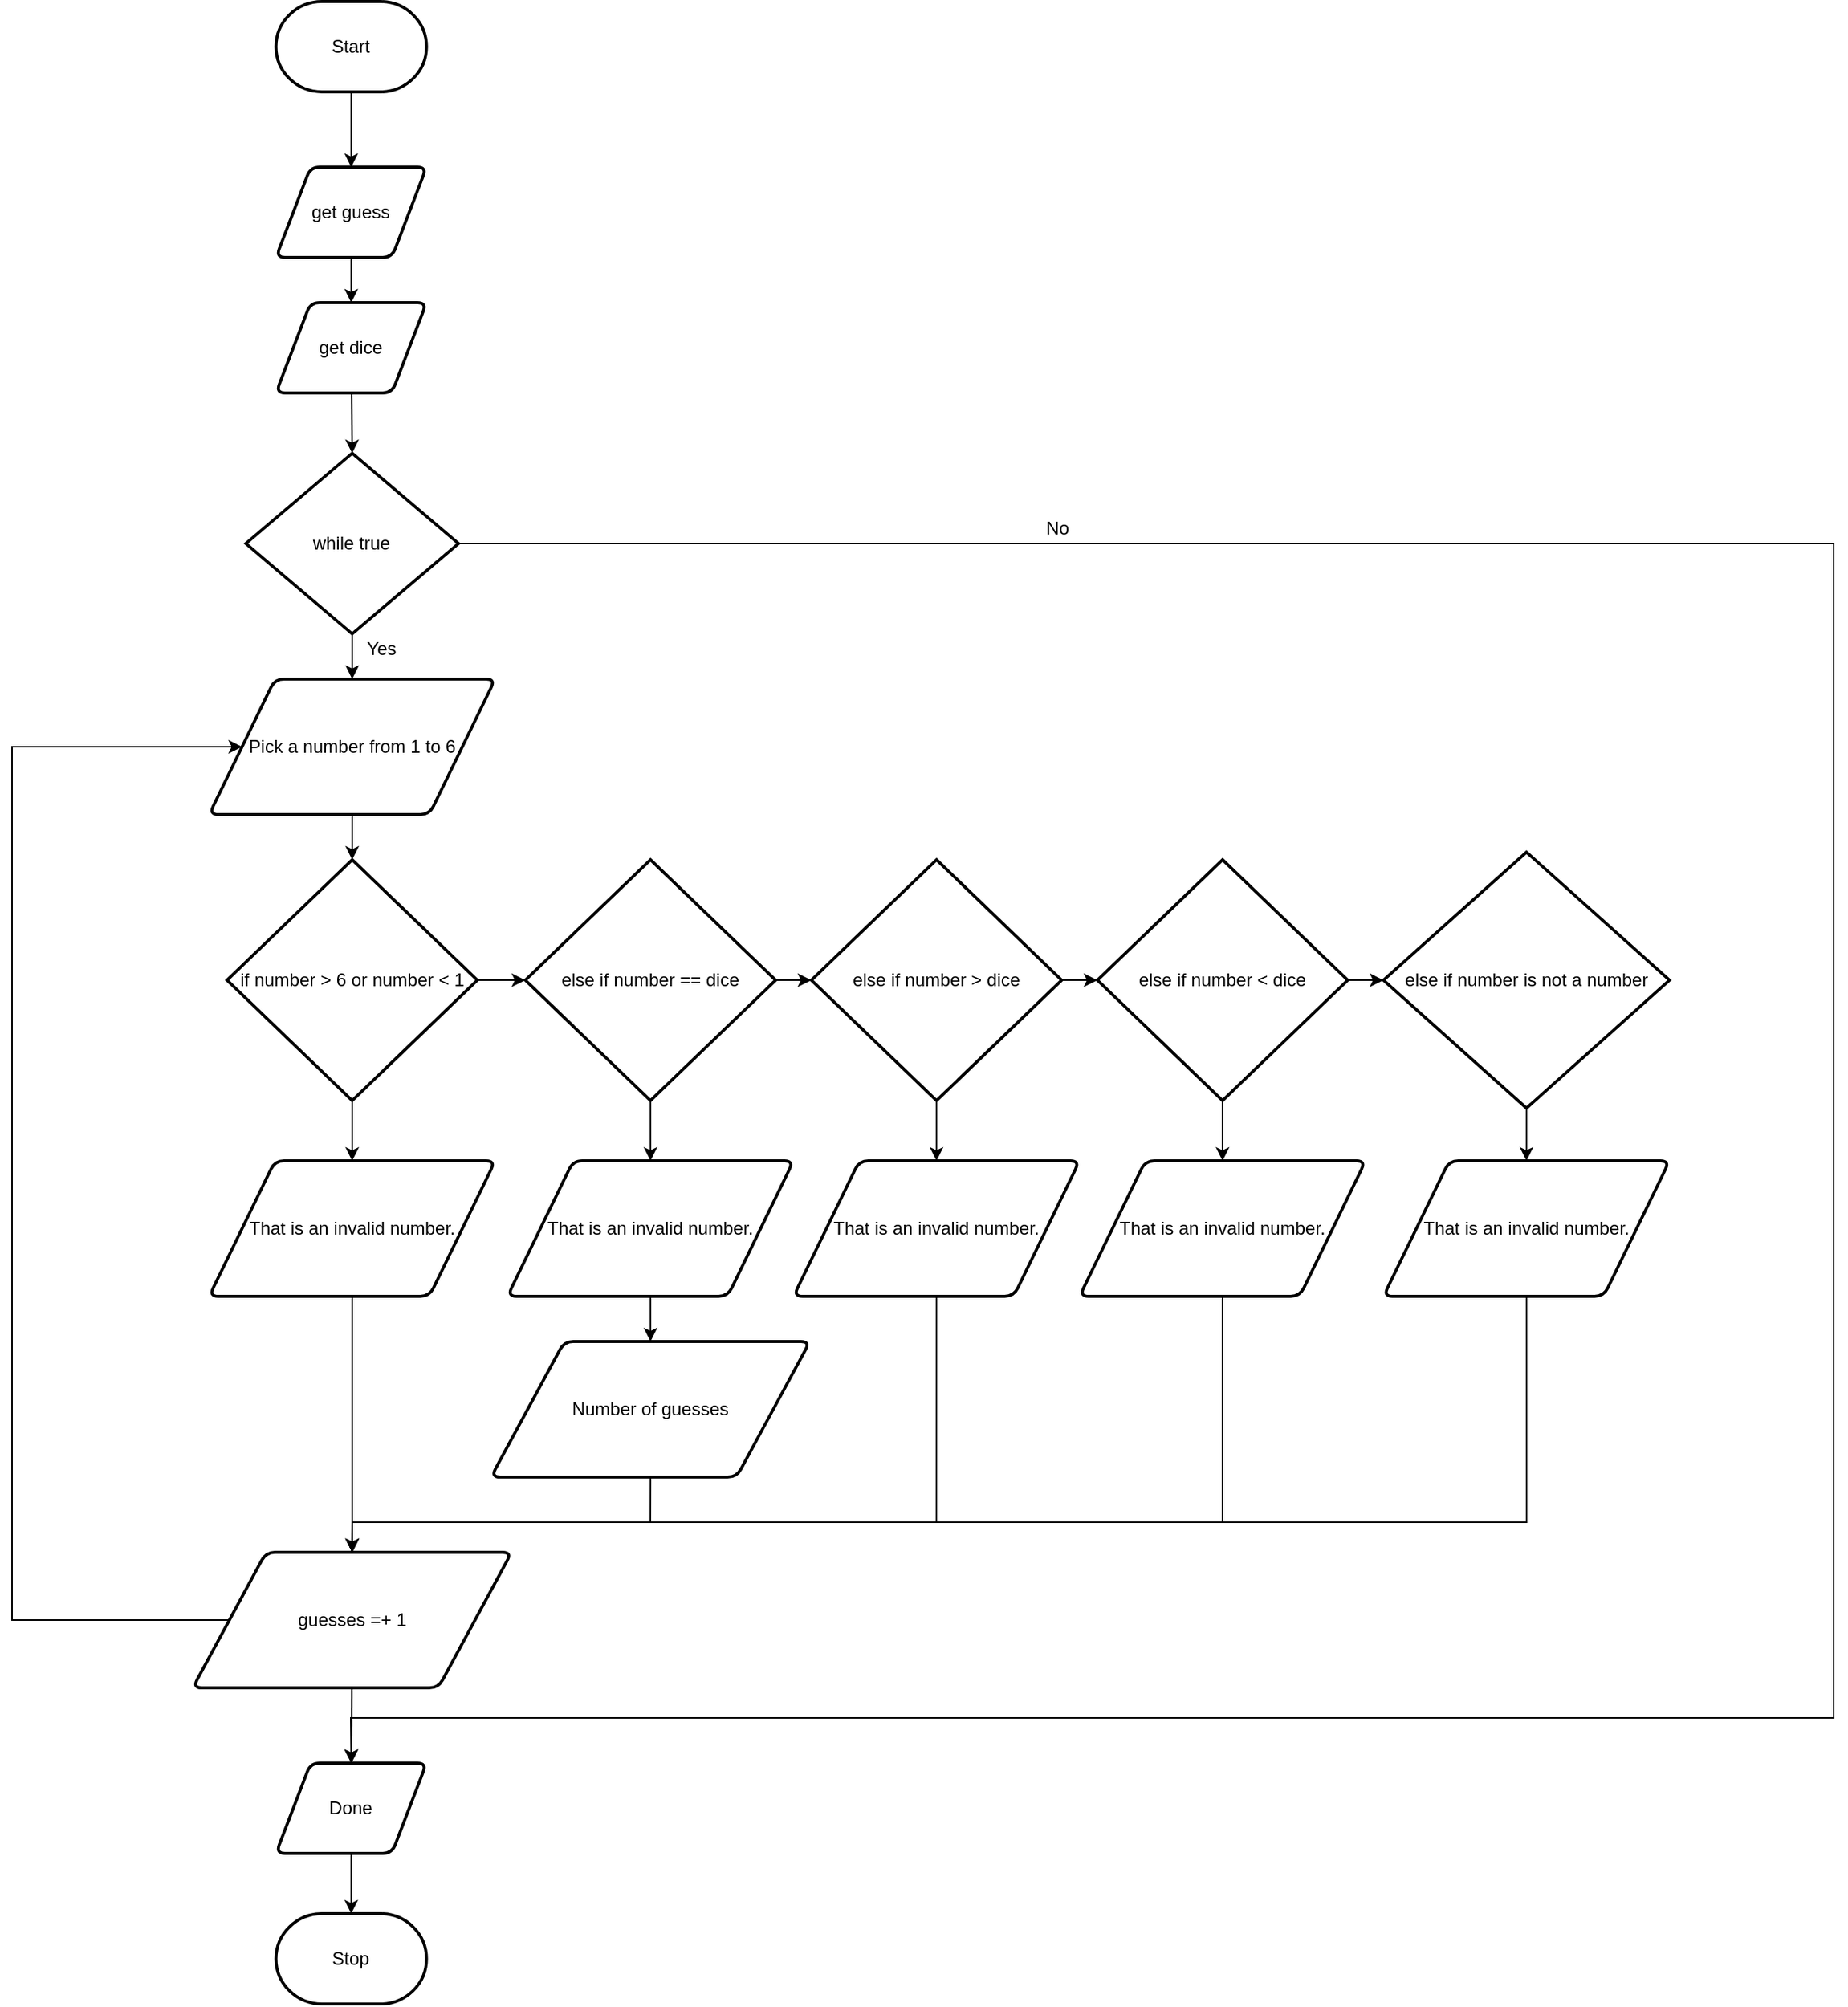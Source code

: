 <mxfile>
    <diagram id="XFeUj8sELu0SxBKYJ9N4" name="Page-1">
        <mxGraphModel dx="1082" dy="1849" grid="1" gridSize="10" guides="1" tooltips="1" connect="1" arrows="1" fold="1" page="1" pageScale="1" pageWidth="850" pageHeight="1100" math="0" shadow="0">
            <root>
                <mxCell id="0"/>
                <mxCell id="1" parent="0"/>
                <mxCell id="152" value="" style="edgeStyle=none;html=1;" edge="1" parent="1" source="3" target="117">
                    <mxGeometry relative="1" as="geometry"/>
                </mxCell>
                <mxCell id="3" value="Start" style="strokeWidth=2;html=1;shape=mxgraph.flowchart.terminator;whiteSpace=wrap;" vertex="1" parent="1">
                    <mxGeometry x="335.31" y="-30" width="100" height="60" as="geometry"/>
                </mxCell>
                <mxCell id="154" value="" style="edgeStyle=none;html=1;" edge="1" parent="1" source="117" target="119">
                    <mxGeometry relative="1" as="geometry"/>
                </mxCell>
                <mxCell id="117" value="get guess" style="shape=parallelogram;html=1;strokeWidth=2;perimeter=parallelogramPerimeter;whiteSpace=wrap;rounded=1;arcSize=12;size=0.23;" vertex="1" parent="1">
                    <mxGeometry x="335.31" y="80" width="100" height="60" as="geometry"/>
                </mxCell>
                <mxCell id="118" style="edgeStyle=none;html=1;entryX=0.5;entryY=0;entryDx=0;entryDy=0;entryPerimeter=0;" edge="1" parent="1" source="119" target="124">
                    <mxGeometry relative="1" as="geometry"/>
                </mxCell>
                <mxCell id="119" value="get dice" style="shape=parallelogram;html=1;strokeWidth=2;perimeter=parallelogramPerimeter;whiteSpace=wrap;rounded=1;arcSize=12;size=0.23;" vertex="1" parent="1">
                    <mxGeometry x="335.31" y="170" width="100" height="60" as="geometry"/>
                </mxCell>
                <mxCell id="120" value="" style="edgeStyle=none;rounded=0;html=1;fontFamily=Helvetica;fontSize=12;fontColor=#F0F0F0;startArrow=none;" edge="1" parent="1">
                    <mxGeometry relative="1" as="geometry">
                        <mxPoint x="901.57" y="541.5" as="sourcePoint"/>
                        <mxPoint x="901.57" y="541.5" as="targetPoint"/>
                    </mxGeometry>
                </mxCell>
                <mxCell id="121" value="Yes" style="text;html=1;resizable=0;autosize=1;align=center;verticalAlign=middle;points=[];fillColor=none;strokeColor=none;rounded=0;" vertex="1" parent="1">
                    <mxGeometry x="385" y="390" width="40" height="20" as="geometry"/>
                </mxCell>
                <mxCell id="122" value="" style="edgeStyle=none;rounded=0;html=1;fontFamily=Helvetica;fontSize=12;fontColor=#F0F0F0;endArrow=none;" edge="1" parent="1">
                    <mxGeometry relative="1" as="geometry">
                        <mxPoint x="871.57" y="541.5" as="sourcePoint"/>
                        <mxPoint x="871.57" y="541.5" as="targetPoint"/>
                    </mxGeometry>
                </mxCell>
                <mxCell id="123" value="" style="edgeStyle=none;html=1;" edge="1" parent="1" source="124" target="128">
                    <mxGeometry relative="1" as="geometry"/>
                </mxCell>
                <mxCell id="164" style="edgeStyle=none;rounded=0;html=1;entryX=0.5;entryY=0;entryDx=0;entryDy=0;" edge="1" parent="1" source="124" target="160">
                    <mxGeometry relative="1" as="geometry">
                        <Array as="points">
                            <mxPoint x="1370" y="330"/>
                            <mxPoint x="1370" y="1110"/>
                            <mxPoint x="385" y="1110"/>
                        </Array>
                    </mxGeometry>
                </mxCell>
                <mxCell id="124" value="&lt;span id=&quot;docs-internal-guid-6195adaa-7fff-0db7-8f2a-d677f404ffa1&quot;&gt;&lt;span style=&quot;background-color: transparent ; vertical-align: baseline&quot;&gt;while true&lt;/span&gt;&lt;/span&gt;" style="strokeWidth=2;html=1;shape=mxgraph.flowchart.decision;whiteSpace=wrap;" vertex="1" parent="1">
                    <mxGeometry x="315.31" y="270" width="141.25" height="120" as="geometry"/>
                </mxCell>
                <mxCell id="125" value="" style="edgeStyle=none;rounded=0;html=1;endArrow=none;" edge="1" parent="1">
                    <mxGeometry relative="1" as="geometry">
                        <mxPoint x="741.57" y="801.667" as="sourcePoint"/>
                        <mxPoint x="741.57" y="801.667" as="targetPoint"/>
                    </mxGeometry>
                </mxCell>
                <mxCell id="126" value="No" style="text;html=1;resizable=0;autosize=1;align=center;verticalAlign=middle;points=[];fillColor=none;strokeColor=none;rounded=0;" vertex="1" parent="1">
                    <mxGeometry x="839.07" y="310" width="30" height="20" as="geometry"/>
                </mxCell>
                <mxCell id="127" value="" style="edgeStyle=none;html=1;" edge="1" parent="1" source="128" target="131">
                    <mxGeometry relative="1" as="geometry"/>
                </mxCell>
                <mxCell id="128" value="Pick a number from 1 to 6" style="shape=parallelogram;html=1;strokeWidth=2;perimeter=parallelogramPerimeter;whiteSpace=wrap;rounded=1;arcSize=12;size=0.23;" vertex="1" parent="1">
                    <mxGeometry x="290.94" y="420" width="190" height="90" as="geometry"/>
                </mxCell>
                <mxCell id="129" value="" style="edgeStyle=none;html=1;" edge="1" parent="1" source="131" target="133">
                    <mxGeometry relative="1" as="geometry"/>
                </mxCell>
                <mxCell id="130" value="" style="edgeStyle=none;html=1;" edge="1" parent="1" source="131" target="136">
                    <mxGeometry relative="1" as="geometry"/>
                </mxCell>
                <mxCell id="131" value="&lt;span id=&quot;docs-internal-guid-6195adaa-7fff-0db7-8f2a-d677f404ffa1&quot;&gt;&lt;span style=&quot;background-color: transparent ; vertical-align: baseline&quot;&gt;if number &amp;gt; 6 or number &amp;lt; 1&lt;/span&gt;&lt;/span&gt;" style="strokeWidth=2;html=1;shape=mxgraph.flowchart.decision;whiteSpace=wrap;" vertex="1" parent="1">
                    <mxGeometry x="302.81" y="540" width="166.26" height="160" as="geometry"/>
                </mxCell>
                <mxCell id="132" style="edgeStyle=none;html=1;entryX=0.5;entryY=0;entryDx=0;entryDy=0;" edge="1" parent="1" source="133" target="151">
                    <mxGeometry relative="1" as="geometry"/>
                </mxCell>
                <mxCell id="133" value="That is an invalid number." style="shape=parallelogram;html=1;strokeWidth=2;perimeter=parallelogramPerimeter;whiteSpace=wrap;rounded=1;arcSize=12;size=0.23;" vertex="1" parent="1">
                    <mxGeometry x="290.94" y="740" width="190" height="90" as="geometry"/>
                </mxCell>
                <mxCell id="134" value="" style="edgeStyle=none;html=1;" edge="1" parent="1" source="136" target="139">
                    <mxGeometry relative="1" as="geometry"/>
                </mxCell>
                <mxCell id="135" style="edgeStyle=none;html=1;" edge="1" parent="1" source="136">
                    <mxGeometry relative="1" as="geometry">
                        <mxPoint x="584.07" y="740" as="targetPoint"/>
                    </mxGeometry>
                </mxCell>
                <mxCell id="136" value="else if number == dice" style="strokeWidth=2;html=1;shape=mxgraph.flowchart.decision;whiteSpace=wrap;" vertex="1" parent="1">
                    <mxGeometry x="500.94" y="540" width="166.26" height="160" as="geometry"/>
                </mxCell>
                <mxCell id="137" value="" style="edgeStyle=none;html=1;" edge="1" parent="1" source="139" target="142">
                    <mxGeometry relative="1" as="geometry"/>
                </mxCell>
                <mxCell id="138" value="" style="edgeStyle=none;html=1;" edge="1" parent="1" source="139" target="147">
                    <mxGeometry relative="1" as="geometry"/>
                </mxCell>
                <mxCell id="139" value="&lt;span id=&quot;docs-internal-guid-6195adaa-7fff-0db7-8f2a-d677f404ffa1&quot;&gt;&lt;span style=&quot;background-color: transparent ; vertical-align: baseline&quot;&gt;else if number &amp;gt; dice&lt;/span&gt;&lt;/span&gt;" style="strokeWidth=2;html=1;shape=mxgraph.flowchart.decision;whiteSpace=wrap;" vertex="1" parent="1">
                    <mxGeometry x="690.94" y="540" width="166.26" height="160" as="geometry"/>
                </mxCell>
                <mxCell id="140" value="" style="edgeStyle=none;html=1;" edge="1" parent="1" source="142" target="144">
                    <mxGeometry relative="1" as="geometry"/>
                </mxCell>
                <mxCell id="141" value="" style="edgeStyle=none;html=1;" edge="1" parent="1" source="142" target="148">
                    <mxGeometry relative="1" as="geometry"/>
                </mxCell>
                <mxCell id="142" value="&lt;span id=&quot;docs-internal-guid-6195adaa-7fff-0db7-8f2a-d677f404ffa1&quot;&gt;&lt;span style=&quot;background-color: transparent ; vertical-align: baseline&quot;&gt;else if number &amp;lt; dice&lt;/span&gt;&lt;/span&gt;" style="strokeWidth=2;html=1;shape=mxgraph.flowchart.decision;whiteSpace=wrap;" vertex="1" parent="1">
                    <mxGeometry x="880.94" y="540" width="166.26" height="160" as="geometry"/>
                </mxCell>
                <mxCell id="143" value="" style="edgeStyle=none;html=1;" edge="1" parent="1" source="144" target="149">
                    <mxGeometry relative="1" as="geometry"/>
                </mxCell>
                <mxCell id="144" value="else if number is not a number" style="strokeWidth=2;html=1;shape=mxgraph.flowchart.decision;whiteSpace=wrap;" vertex="1" parent="1">
                    <mxGeometry x="1070.94" y="535" width="190" height="170" as="geometry"/>
                </mxCell>
                <mxCell id="145" value="" style="edgeStyle=none;html=1;" edge="1" parent="1" source="146" target="150">
                    <mxGeometry relative="1" as="geometry"/>
                </mxCell>
                <mxCell id="146" value="That is an invalid number." style="shape=parallelogram;html=1;strokeWidth=2;perimeter=parallelogramPerimeter;whiteSpace=wrap;rounded=1;arcSize=12;size=0.23;" vertex="1" parent="1">
                    <mxGeometry x="489.07" y="740" width="190" height="90" as="geometry"/>
                </mxCell>
                <mxCell id="156" style="edgeStyle=none;rounded=0;html=1;entryX=0.5;entryY=0;entryDx=0;entryDy=0;" edge="1" parent="1" source="147" target="151">
                    <mxGeometry relative="1" as="geometry">
                        <Array as="points">
                            <mxPoint x="774" y="980"/>
                            <mxPoint x="386" y="980"/>
                        </Array>
                    </mxGeometry>
                </mxCell>
                <mxCell id="147" value="That is an invalid number." style="shape=parallelogram;html=1;strokeWidth=2;perimeter=parallelogramPerimeter;whiteSpace=wrap;rounded=1;arcSize=12;size=0.23;" vertex="1" parent="1">
                    <mxGeometry x="679.07" y="740" width="190" height="90" as="geometry"/>
                </mxCell>
                <mxCell id="157" style="edgeStyle=none;rounded=0;html=1;entryX=0.5;entryY=0;entryDx=0;entryDy=0;" edge="1" parent="1" source="148" target="151">
                    <mxGeometry relative="1" as="geometry">
                        <Array as="points">
                            <mxPoint x="964" y="980"/>
                            <mxPoint x="386" y="980"/>
                        </Array>
                    </mxGeometry>
                </mxCell>
                <mxCell id="148" value="That is an invalid number." style="shape=parallelogram;html=1;strokeWidth=2;perimeter=parallelogramPerimeter;whiteSpace=wrap;rounded=1;arcSize=12;size=0.23;" vertex="1" parent="1">
                    <mxGeometry x="869.07" y="740" width="190" height="90" as="geometry"/>
                </mxCell>
                <mxCell id="158" style="edgeStyle=none;rounded=0;html=1;entryX=0.5;entryY=0;entryDx=0;entryDy=0;" edge="1" parent="1" source="149" target="151">
                    <mxGeometry relative="1" as="geometry">
                        <Array as="points">
                            <mxPoint x="1166" y="980"/>
                            <mxPoint x="386" y="980"/>
                        </Array>
                    </mxGeometry>
                </mxCell>
                <mxCell id="149" value="That is an invalid number." style="shape=parallelogram;html=1;strokeWidth=2;perimeter=parallelogramPerimeter;whiteSpace=wrap;rounded=1;arcSize=12;size=0.23;" vertex="1" parent="1">
                    <mxGeometry x="1070.94" y="740" width="190" height="90" as="geometry"/>
                </mxCell>
                <mxCell id="155" style="edgeStyle=none;html=1;entryX=0.5;entryY=0;entryDx=0;entryDy=0;exitX=0.5;exitY=1;exitDx=0;exitDy=0;rounded=0;" edge="1" parent="1" source="150" target="151">
                    <mxGeometry relative="1" as="geometry">
                        <Array as="points">
                            <mxPoint x="584" y="980"/>
                            <mxPoint x="386" y="980"/>
                        </Array>
                    </mxGeometry>
                </mxCell>
                <mxCell id="150" value="Number of guesses" style="shape=parallelogram;html=1;strokeWidth=2;perimeter=parallelogramPerimeter;whiteSpace=wrap;rounded=1;arcSize=12;size=0.23;" vertex="1" parent="1">
                    <mxGeometry x="478.14" y="860" width="211.87" height="90" as="geometry"/>
                </mxCell>
                <mxCell id="159" style="edgeStyle=none;rounded=0;html=1;entryX=0;entryY=0.5;entryDx=0;entryDy=0;" edge="1" parent="1" source="151" target="128">
                    <mxGeometry relative="1" as="geometry">
                        <Array as="points">
                            <mxPoint x="160" y="1045"/>
                            <mxPoint x="160" y="465"/>
                        </Array>
                    </mxGeometry>
                </mxCell>
                <mxCell id="163" value="" style="edgeStyle=none;rounded=0;html=1;" edge="1" parent="1" source="151" target="160">
                    <mxGeometry relative="1" as="geometry"/>
                </mxCell>
                <mxCell id="151" value="guesses =+ 1" style="shape=parallelogram;html=1;strokeWidth=2;perimeter=parallelogramPerimeter;whiteSpace=wrap;rounded=1;arcSize=12;size=0.23;" vertex="1" parent="1">
                    <mxGeometry x="280" y="1000" width="211.87" height="90" as="geometry"/>
                </mxCell>
                <mxCell id="162" value="" style="edgeStyle=none;rounded=0;html=1;" edge="1" parent="1" source="160" target="161">
                    <mxGeometry relative="1" as="geometry"/>
                </mxCell>
                <mxCell id="160" value="Done" style="shape=parallelogram;html=1;strokeWidth=2;perimeter=parallelogramPerimeter;whiteSpace=wrap;rounded=1;arcSize=12;size=0.23;" vertex="1" parent="1">
                    <mxGeometry x="335.31" y="1140" width="100" height="60" as="geometry"/>
                </mxCell>
                <mxCell id="161" value="Stop" style="strokeWidth=2;html=1;shape=mxgraph.flowchart.terminator;whiteSpace=wrap;" vertex="1" parent="1">
                    <mxGeometry x="335.31" y="1240" width="100" height="60" as="geometry"/>
                </mxCell>
            </root>
        </mxGraphModel>
    </diagram>
</mxfile>